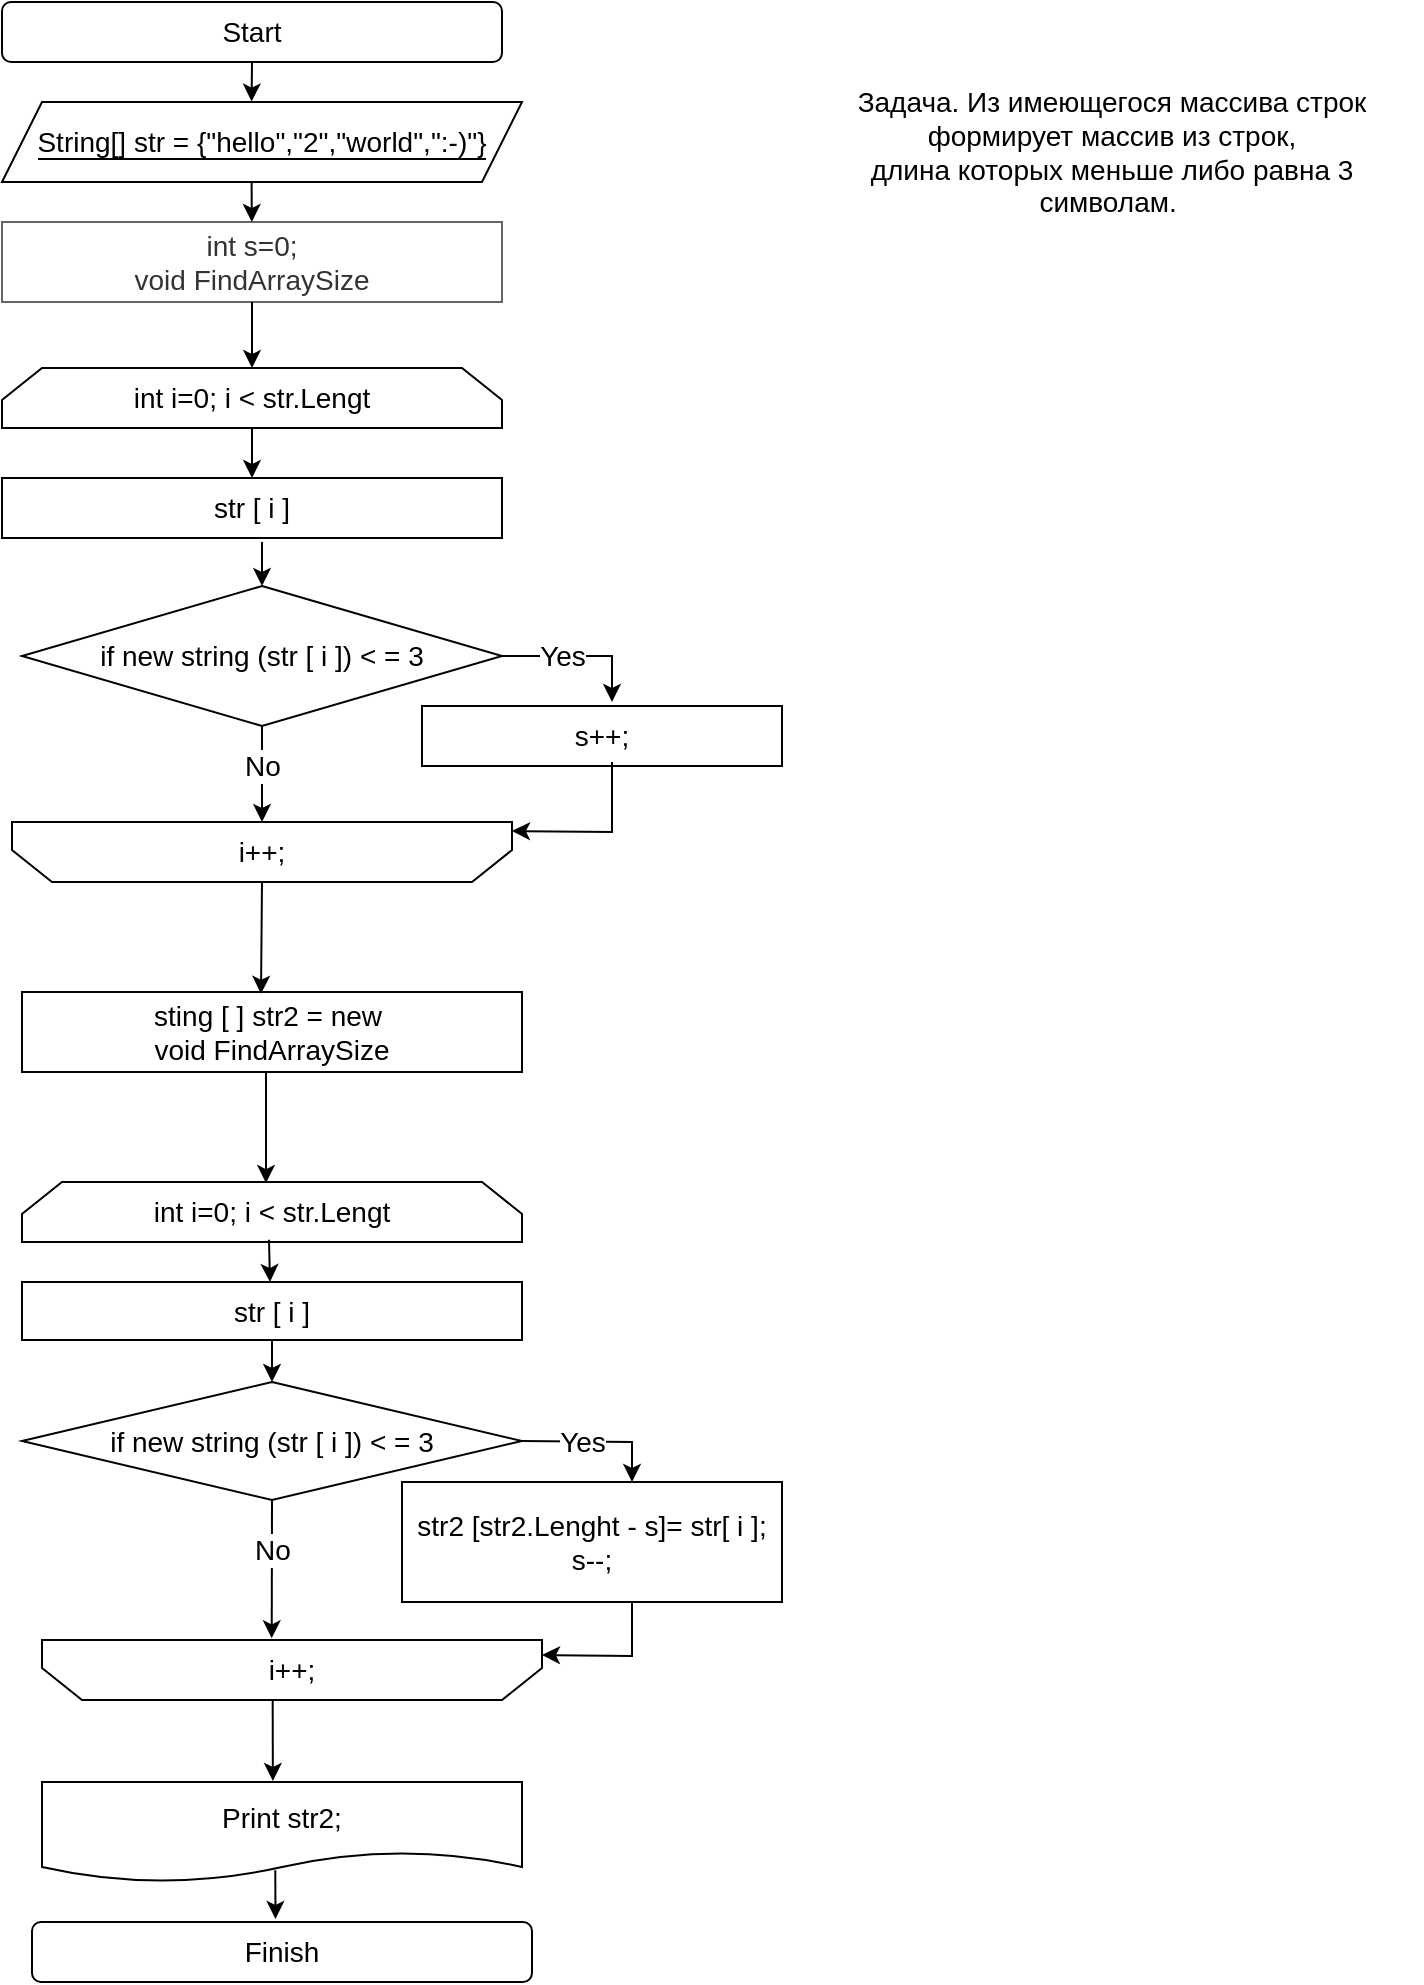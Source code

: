<mxfile version="20.3.0" type="device"><diagram id="vSbsLy5X3keED2zygkQz" name="Страница 1"><mxGraphModel dx="1730" dy="1085" grid="1" gridSize="10" guides="1" tooltips="1" connect="1" arrows="1" fold="1" page="1" pageScale="1" pageWidth="827" pageHeight="1169" math="0" shadow="0"><root><mxCell id="0"/><mxCell id="1" parent="0"/><mxCell id="kZrDoqax06lflGfUC3pz-1" value="Start" style="rounded=1;whiteSpace=wrap;html=1;fontSize=14;align=center;" vertex="1" parent="1"><mxGeometry x="20" y="20" width="250" height="30" as="geometry"/></mxCell><mxCell id="kZrDoqax06lflGfUC3pz-3" value="&lt;span style=&quot;background-color: rgb(255, 255, 255); font-size: 14px;&quot;&gt;String[] str = {&quot;hello&quot;,&quot;2&quot;,&quot;world&quot;,&quot;:-)&quot;}&lt;/span&gt;" style="shape=parallelogram;perimeter=parallelogramPerimeter;whiteSpace=wrap;html=1;fixedSize=1;labelBackgroundColor=#000000;fontFamily=Helvetica;fontSize=14;fontColor=default;align=center;" vertex="1" parent="1"><mxGeometry x="20" y="70" width="260" height="40" as="geometry"/></mxCell><mxCell id="kZrDoqax06lflGfUC3pz-4" value="int s=0;&lt;br style=&quot;font-size: 14px;&quot;&gt;void FindArraySize" style="rounded=0;whiteSpace=wrap;html=1;labelBackgroundColor=#FFFFFF;fontFamily=Helvetica;fontSize=14;fontColor=#333333;fillColor=default;strokeColor=#666666;align=center;" vertex="1" parent="1"><mxGeometry x="20" y="130" width="250" height="40" as="geometry"/></mxCell><mxCell id="kZrDoqax06lflGfUC3pz-6" value="int i=0; i &amp;lt; str.Lengt" style="shape=loopLimit;whiteSpace=wrap;html=1;labelBackgroundColor=#FFFFFF;fontFamily=Helvetica;fontSize=14;fontColor=default;align=center;" vertex="1" parent="1"><mxGeometry x="20" y="203" width="250" height="30" as="geometry"/></mxCell><mxCell id="kZrDoqax06lflGfUC3pz-7" value="1" style="shape=loopLimit;whiteSpace=wrap;html=1;labelBackgroundColor=#FFFFFF;fontFamily=Helvetica;fontSize=14;fontColor=default;rotation=-180;align=center;" vertex="1" parent="1"><mxGeometry x="25" y="430" width="250" height="30" as="geometry"/></mxCell><mxCell id="kZrDoqax06lflGfUC3pz-8" value="str [ i ]" style="rounded=0;whiteSpace=wrap;html=1;labelBackgroundColor=#FFFFFF;fontFamily=Helvetica;fontSize=14;fontColor=default;align=center;" vertex="1" parent="1"><mxGeometry x="20" y="258" width="250" height="30" as="geometry"/></mxCell><mxCell id="kZrDoqax06lflGfUC3pz-9" value="i++;" style="text;html=1;strokeColor=none;fillColor=none;align=center;verticalAlign=middle;whiteSpace=wrap;rounded=0;labelBackgroundColor=#FFFFFF;fontFamily=Helvetica;fontSize=14;fontColor=default;" vertex="1" parent="1"><mxGeometry x="120" y="430" width="60" height="30" as="geometry"/></mxCell><mxCell id="kZrDoqax06lflGfUC3pz-16" value="&lt;span style=&quot;font-size: 14px;&quot;&gt;&lt;font style=&quot;font-size: 14px;&quot;&gt;if new string (str [ i ]) &amp;lt; = 3&lt;/font&gt;&lt;/span&gt;" style="rhombus;whiteSpace=wrap;html=1;labelBackgroundColor=#FFFFFF;fontFamily=Helvetica;fontSize=14;fontColor=default;strokeColor=default;" vertex="1" parent="1"><mxGeometry x="30" y="312" width="240" height="70" as="geometry"/></mxCell><mxCell id="kZrDoqax06lflGfUC3pz-17" value="s++;" style="rounded=0;whiteSpace=wrap;html=1;labelBackgroundColor=#FFFFFF;strokeColor=default;fontFamily=Helvetica;fontSize=14;fontColor=default;" vertex="1" parent="1"><mxGeometry x="230" y="372" width="180" height="30" as="geometry"/></mxCell><mxCell id="kZrDoqax06lflGfUC3pz-18" value="Yes" style="endArrow=classic;html=1;rounded=0;fontFamily=Helvetica;fontSize=14;fontColor=default;exitX=1;exitY=0.5;exitDx=0;exitDy=0;" edge="1" parent="1" source="kZrDoqax06lflGfUC3pz-16"><mxGeometry x="-0.231" width="50" height="50" relative="1" as="geometry"><mxPoint x="140" y="392" as="sourcePoint"/><mxPoint x="325" y="370" as="targetPoint"/><Array as="points"><mxPoint x="325" y="347"/></Array><mxPoint as="offset"/></mxGeometry></mxCell><mxCell id="kZrDoqax06lflGfUC3pz-20" value="" style="endArrow=classic;html=1;rounded=0;fontFamily=Helvetica;fontSize=14;fontColor=default;exitX=0.5;exitY=1;exitDx=0;exitDy=0;entryX=0.5;entryY=0;entryDx=0;entryDy=0;" edge="1" parent="1" source="kZrDoqax06lflGfUC3pz-16" target="kZrDoqax06lflGfUC3pz-9"><mxGeometry width="50" height="50" relative="1" as="geometry"><mxPoint x="150" y="386" as="sourcePoint"/><mxPoint x="150" y="426" as="targetPoint"/></mxGeometry></mxCell><mxCell id="kZrDoqax06lflGfUC3pz-22" value="No" style="edgeLabel;html=1;align=center;verticalAlign=middle;resizable=0;points=[];fontSize=14;fontFamily=Helvetica;fontColor=default;" vertex="1" connectable="0" parent="kZrDoqax06lflGfUC3pz-20"><mxGeometry x="-0.505" relative="1" as="geometry"><mxPoint y="8" as="offset"/></mxGeometry></mxCell><mxCell id="kZrDoqax06lflGfUC3pz-23" value="" style="endArrow=classic;html=1;rounded=0;fontFamily=Helvetica;fontSize=14;fontColor=default;entryX=0;entryY=0.75;entryDx=0;entryDy=0;" edge="1" parent="1"><mxGeometry width="50" height="50" relative="1" as="geometry"><mxPoint x="325" y="400" as="sourcePoint"/><mxPoint x="275" y="434.5" as="targetPoint"/><Array as="points"><mxPoint x="325" y="435"/></Array></mxGeometry></mxCell><mxCell id="kZrDoqax06lflGfUC3pz-27" value="sting [ ] str2 = new&amp;nbsp;&lt;br style=&quot;font-size: 14px;&quot;&gt;void FindArraySize" style="rounded=0;whiteSpace=wrap;html=1;labelBackgroundColor=#FFFFFF;fontFamily=Helvetica;fontSize=14;align=center;" vertex="1" parent="1"><mxGeometry x="30" y="515" width="250" height="40" as="geometry"/></mxCell><mxCell id="kZrDoqax06lflGfUC3pz-28" value="int i=0; i &amp;lt; str.Lengt" style="shape=loopLimit;whiteSpace=wrap;html=1;labelBackgroundColor=#FFFFFF;fontFamily=Helvetica;fontSize=14;fontColor=default;align=center;" vertex="1" parent="1"><mxGeometry x="30" y="610" width="250" height="30" as="geometry"/></mxCell><mxCell id="kZrDoqax06lflGfUC3pz-29" value="" style="shape=loopLimit;whiteSpace=wrap;html=1;labelBackgroundColor=#FFFFFF;fontFamily=Helvetica;fontSize=14;fontColor=default;rotation=-180;align=center;" vertex="1" parent="1"><mxGeometry x="40" y="839" width="250" height="30" as="geometry"/></mxCell><mxCell id="kZrDoqax06lflGfUC3pz-30" value="str [ i ]" style="rounded=0;whiteSpace=wrap;html=1;labelBackgroundColor=#FFFFFF;fontFamily=Helvetica;fontSize=14;fontColor=default;align=center;" vertex="1" parent="1"><mxGeometry x="30" y="660" width="250" height="29" as="geometry"/></mxCell><mxCell id="kZrDoqax06lflGfUC3pz-31" value="i++;" style="text;html=1;strokeColor=none;fillColor=none;align=center;verticalAlign=middle;whiteSpace=wrap;rounded=0;labelBackgroundColor=#FFFFFF;fontFamily=Helvetica;fontSize=14;fontColor=default;" vertex="1" parent="1"><mxGeometry x="135" y="839" width="60" height="30" as="geometry"/></mxCell><mxCell id="kZrDoqax06lflGfUC3pz-32" value="&lt;span style=&quot;font-size: 14px;&quot;&gt;&lt;font style=&quot;font-size: 14px;&quot;&gt;if new string (str [ i ]) &amp;lt; = 3&lt;/font&gt;&lt;/span&gt;" style="rhombus;whiteSpace=wrap;html=1;labelBackgroundColor=#FFFFFF;fontFamily=Helvetica;fontSize=14;fontColor=default;strokeColor=default;" vertex="1" parent="1"><mxGeometry x="30" y="710" width="250" height="59" as="geometry"/></mxCell><mxCell id="kZrDoqax06lflGfUC3pz-33" value="str2 [str2.Lenght - s]= str[ i ];&lt;br&gt;s--;" style="rounded=0;whiteSpace=wrap;html=1;labelBackgroundColor=#FFFFFF;strokeColor=default;fontFamily=Helvetica;fontSize=14;fontColor=default;" vertex="1" parent="1"><mxGeometry x="220" y="760" width="190" height="60" as="geometry"/></mxCell><mxCell id="kZrDoqax06lflGfUC3pz-34" value="Yes" style="endArrow=classic;html=1;rounded=0;fontFamily=Helvetica;fontSize=14;fontColor=default;exitX=1;exitY=0.5;exitDx=0;exitDy=0;" edge="1" parent="1" source="kZrDoqax06lflGfUC3pz-32"><mxGeometry x="-0.2" width="50" height="50" relative="1" as="geometry"><mxPoint x="150" y="799" as="sourcePoint"/><mxPoint x="335" y="760" as="targetPoint"/><Array as="points"><mxPoint x="335" y="740"/></Array><mxPoint as="offset"/></mxGeometry></mxCell><mxCell id="kZrDoqax06lflGfUC3pz-35" value="" style="endArrow=classic;html=1;rounded=0;fontFamily=Helvetica;fontSize=14;fontColor=default;exitX=0.5;exitY=1;exitDx=0;exitDy=0;entryX=0.331;entryY=-0.028;entryDx=0;entryDy=0;entryPerimeter=0;" edge="1" parent="1" source="kZrDoqax06lflGfUC3pz-32" target="kZrDoqax06lflGfUC3pz-31"><mxGeometry width="50" height="50" relative="1" as="geometry"><mxPoint x="250" y="849" as="sourcePoint"/><mxPoint x="160" y="840" as="targetPoint"/></mxGeometry></mxCell><mxCell id="kZrDoqax06lflGfUC3pz-36" value="No" style="edgeLabel;html=1;align=center;verticalAlign=middle;resizable=0;points=[];fontSize=14;fontFamily=Helvetica;fontColor=default;" vertex="1" connectable="0" parent="kZrDoqax06lflGfUC3pz-35"><mxGeometry x="-0.505" relative="1" as="geometry"><mxPoint y="8" as="offset"/></mxGeometry></mxCell><mxCell id="kZrDoqax06lflGfUC3pz-37" value="" style="endArrow=classic;html=1;rounded=0;fontFamily=Helvetica;fontSize=14;fontColor=default;entryX=0;entryY=0.75;entryDx=0;entryDy=0;" edge="1" parent="1" target="kZrDoqax06lflGfUC3pz-29"><mxGeometry width="50" height="50" relative="1" as="geometry"><mxPoint x="335" y="820" as="sourcePoint"/><mxPoint x="435" y="779" as="targetPoint"/><Array as="points"><mxPoint x="335" y="847"/></Array></mxGeometry></mxCell><mxCell id="kZrDoqax06lflGfUC3pz-41" value="Print str2;" style="shape=document;whiteSpace=wrap;html=1;boundedLbl=1;labelBackgroundColor=#FFFFFF;strokeColor=default;fontFamily=Helvetica;fontSize=14;fontColor=default;fillColor=default;" vertex="1" parent="1"><mxGeometry x="40" y="910" width="240" height="50" as="geometry"/></mxCell><mxCell id="kZrDoqax06lflGfUC3pz-42" value="Finish" style="rounded=1;whiteSpace=wrap;html=1;fontSize=14;align=center;" vertex="1" parent="1"><mxGeometry x="35" y="980" width="250" height="30" as="geometry"/></mxCell><mxCell id="kZrDoqax06lflGfUC3pz-43" value="" style="endArrow=classic;html=1;rounded=0;fontFamily=Helvetica;fontSize=14;fontColor=default;entryX=0.48;entryY=-0.006;entryDx=0;entryDy=0;entryPerimeter=0;" edge="1" parent="1" target="kZrDoqax06lflGfUC3pz-3"><mxGeometry width="50" height="50" relative="1" as="geometry"><mxPoint x="145" y="50" as="sourcePoint"/><mxPoint x="380" y="307" as="targetPoint"/></mxGeometry></mxCell><mxCell id="kZrDoqax06lflGfUC3pz-45" value="" style="endArrow=classic;html=1;rounded=0;fontFamily=Helvetica;fontSize=14;fontColor=default;exitX=0.48;exitY=0.987;exitDx=0;exitDy=0;exitPerimeter=0;" edge="1" parent="1" source="kZrDoqax06lflGfUC3pz-3" target="kZrDoqax06lflGfUC3pz-4"><mxGeometry width="50" height="50" relative="1" as="geometry"><mxPoint x="330" y="200" as="sourcePoint"/><mxPoint x="380" y="150" as="targetPoint"/></mxGeometry></mxCell><mxCell id="kZrDoqax06lflGfUC3pz-48" value="" style="endArrow=classic;html=1;rounded=0;fontFamily=Helvetica;fontSize=14;fontColor=default;exitX=0.5;exitY=1;exitDx=0;exitDy=0;" edge="1" parent="1" source="kZrDoqax06lflGfUC3pz-4" target="kZrDoqax06lflGfUC3pz-6"><mxGeometry width="50" height="50" relative="1" as="geometry"><mxPoint x="220" y="210" as="sourcePoint"/><mxPoint x="270" y="160" as="targetPoint"/></mxGeometry></mxCell><mxCell id="kZrDoqax06lflGfUC3pz-49" value="" style="endArrow=classic;html=1;rounded=0;fontFamily=Helvetica;fontSize=14;fontColor=default;exitX=0.5;exitY=1;exitDx=0;exitDy=0;entryX=0.5;entryY=0;entryDx=0;entryDy=0;" edge="1" parent="1" source="kZrDoqax06lflGfUC3pz-6" target="kZrDoqax06lflGfUC3pz-8"><mxGeometry width="50" height="50" relative="1" as="geometry"><mxPoint x="300" y="200" as="sourcePoint"/><mxPoint x="350" y="150" as="targetPoint"/></mxGeometry></mxCell><mxCell id="kZrDoqax06lflGfUC3pz-50" value="" style="endArrow=classic;html=1;rounded=0;fontFamily=Helvetica;fontSize=14;fontColor=default;entryX=0.5;entryY=0;entryDx=0;entryDy=0;" edge="1" parent="1" target="kZrDoqax06lflGfUC3pz-16"><mxGeometry width="50" height="50" relative="1" as="geometry"><mxPoint x="150" y="290" as="sourcePoint"/><mxPoint x="350" y="420" as="targetPoint"/></mxGeometry></mxCell><mxCell id="kZrDoqax06lflGfUC3pz-51" value="" style="endArrow=classic;html=1;rounded=0;fontFamily=Helvetica;fontSize=14;fontColor=default;exitX=0.5;exitY=1;exitDx=0;exitDy=0;entryX=0.478;entryY=0.022;entryDx=0;entryDy=0;entryPerimeter=0;" edge="1" parent="1" source="kZrDoqax06lflGfUC3pz-9" target="kZrDoqax06lflGfUC3pz-27"><mxGeometry width="50" height="50" relative="1" as="geometry"><mxPoint x="130" y="510" as="sourcePoint"/><mxPoint x="150" y="510" as="targetPoint"/></mxGeometry></mxCell><mxCell id="kZrDoqax06lflGfUC3pz-52" value="" style="endArrow=classic;html=1;rounded=0;fontFamily=Helvetica;fontSize=14;fontColor=default;exitX=0.476;exitY=1.005;exitDx=0;exitDy=0;exitPerimeter=0;entryX=0.476;entryY=0.017;entryDx=0;entryDy=0;entryPerimeter=0;" edge="1" parent="1"><mxGeometry width="50" height="50" relative="1" as="geometry"><mxPoint x="152" y="555.2" as="sourcePoint"/><mxPoint x="152" y="610.51" as="targetPoint"/></mxGeometry></mxCell><mxCell id="kZrDoqax06lflGfUC3pz-53" value="" style="endArrow=classic;html=1;rounded=0;fontFamily=Helvetica;fontSize=14;fontColor=default;exitX=0.478;exitY=0.962;exitDx=0;exitDy=0;exitPerimeter=0;" edge="1" parent="1"><mxGeometry width="50" height="50" relative="1" as="geometry"><mxPoint x="153.5" y="638.86" as="sourcePoint"/><mxPoint x="154" y="660" as="targetPoint"/></mxGeometry></mxCell><mxCell id="kZrDoqax06lflGfUC3pz-54" value="" style="endArrow=classic;html=1;rounded=0;fontFamily=Helvetica;fontSize=14;fontColor=default;entryX=0.5;entryY=0;entryDx=0;entryDy=0;exitX=0.5;exitY=1;exitDx=0;exitDy=0;" edge="1" parent="1" source="kZrDoqax06lflGfUC3pz-30" target="kZrDoqax06lflGfUC3pz-32"><mxGeometry width="50" height="50" relative="1" as="geometry"><mxPoint x="150" y="690" as="sourcePoint"/><mxPoint x="350" y="760" as="targetPoint"/></mxGeometry></mxCell><mxCell id="kZrDoqax06lflGfUC3pz-55" value="" style="endArrow=classic;html=1;rounded=0;fontFamily=Helvetica;fontSize=14;fontColor=default;exitX=0.339;exitY=1.009;exitDx=0;exitDy=0;exitPerimeter=0;entryX=0.481;entryY=-0.01;entryDx=0;entryDy=0;entryPerimeter=0;" edge="1" parent="1" source="kZrDoqax06lflGfUC3pz-31" target="kZrDoqax06lflGfUC3pz-41"><mxGeometry width="50" height="50" relative="1" as="geometry"><mxPoint x="300" y="840" as="sourcePoint"/><mxPoint x="350" y="790" as="targetPoint"/></mxGeometry></mxCell><mxCell id="kZrDoqax06lflGfUC3pz-56" value="" style="endArrow=classic;html=1;rounded=0;fontFamily=Helvetica;fontSize=14;fontColor=default;exitX=0.486;exitY=0.882;exitDx=0;exitDy=0;exitPerimeter=0;entryX=0.487;entryY=-0.051;entryDx=0;entryDy=0;entryPerimeter=0;" edge="1" parent="1" source="kZrDoqax06lflGfUC3pz-41" target="kZrDoqax06lflGfUC3pz-42"><mxGeometry width="50" height="50" relative="1" as="geometry"><mxPoint x="156" y="950" as="sourcePoint"/><mxPoint x="156" y="980" as="targetPoint"/></mxGeometry></mxCell><mxCell id="kZrDoqax06lflGfUC3pz-57" value="&lt;p class=&quot;MsoNormal&quot;&gt;Задача. Из имеющегося массива строк формирует массив из строк,&lt;br/&gt;длина которых меньше либо равна 3 символам.&amp;nbsp;&lt;/p&gt;" style="text;html=1;strokeColor=none;fillColor=none;align=center;verticalAlign=middle;whiteSpace=wrap;rounded=0;labelBackgroundColor=#FFFFFF;fontFamily=Helvetica;fontSize=14;fontColor=default;" vertex="1" parent="1"><mxGeometry x="420" y="40" width="310" height="110" as="geometry"/></mxCell></root></mxGraphModel></diagram></mxfile>